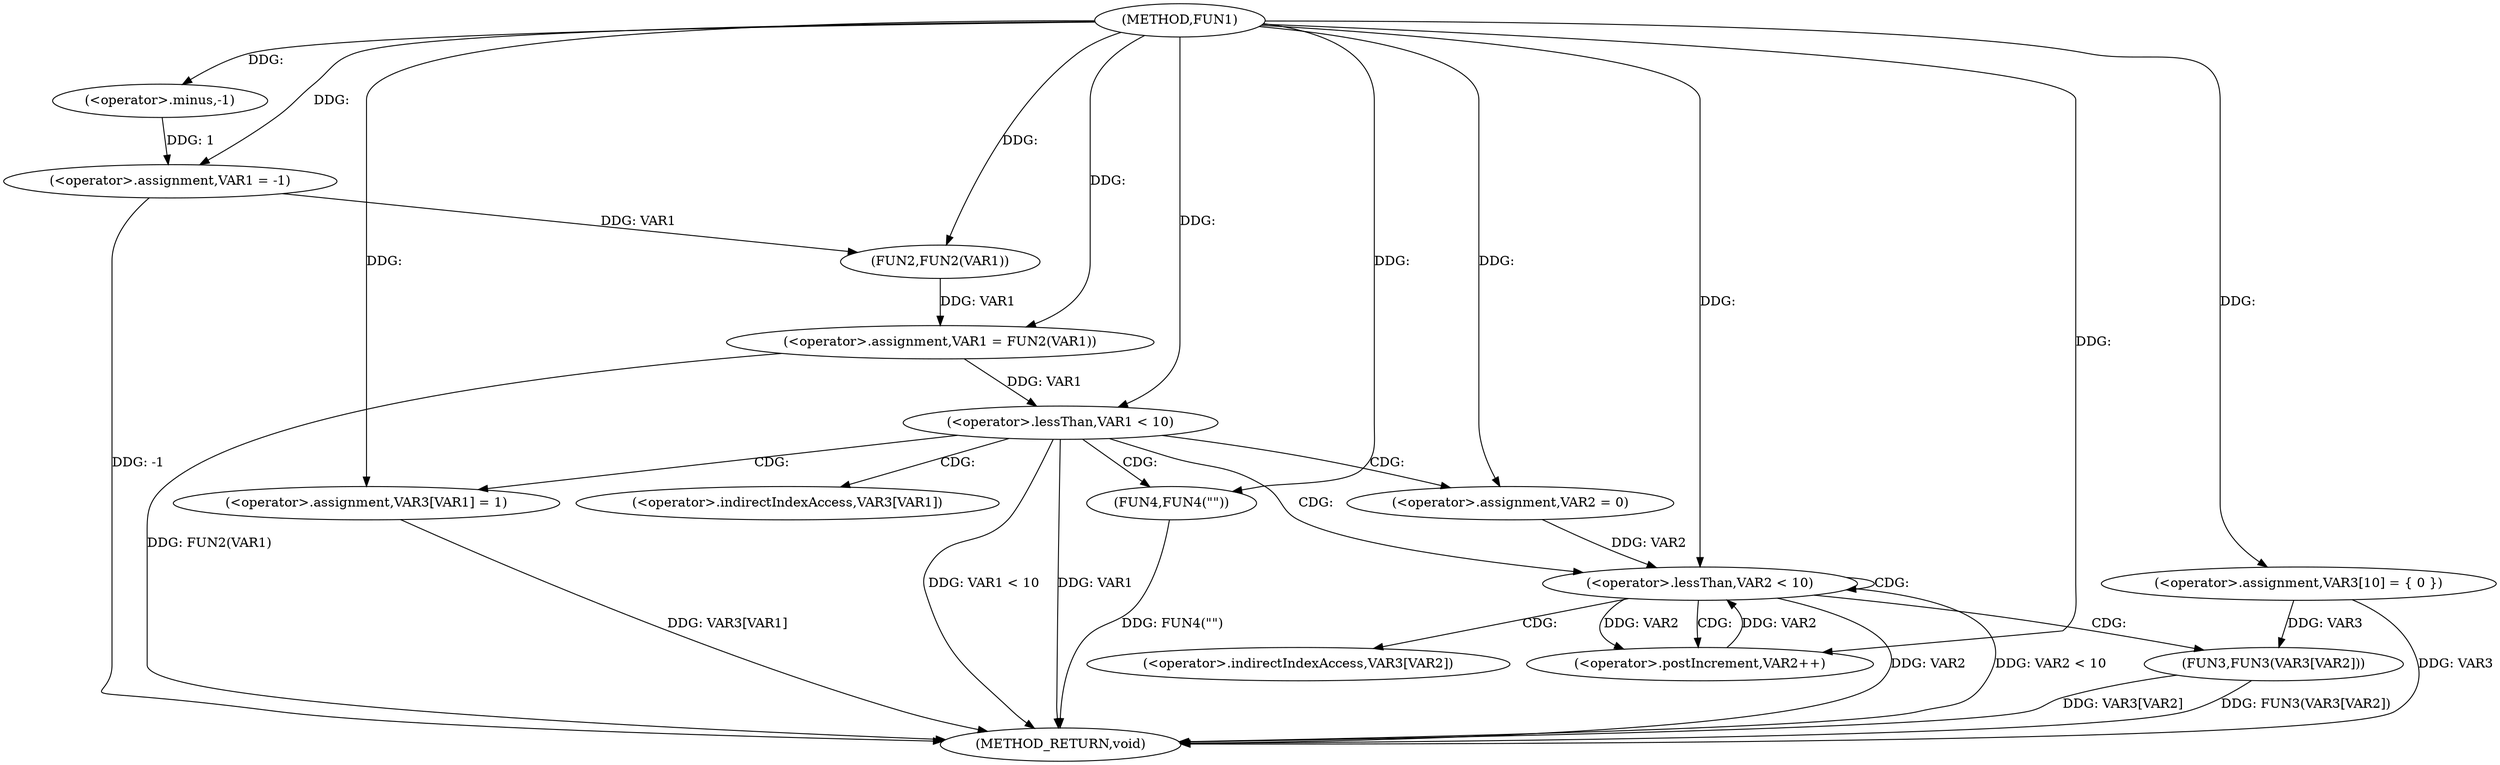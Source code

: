 digraph FUN1 {  
"1000100" [label = "(METHOD,FUN1)" ]
"1000144" [label = "(METHOD_RETURN,void)" ]
"1000103" [label = "(<operator>.assignment,VAR1 = -1)" ]
"1000105" [label = "(<operator>.minus,-1)" ]
"1000107" [label = "(<operator>.assignment,VAR1 = FUN2(VAR1))" ]
"1000109" [label = "(FUN2,FUN2(VAR1))" ]
"1000114" [label = "(<operator>.assignment,VAR3[10] = { 0 })" ]
"1000117" [label = "(<operator>.lessThan,VAR1 < 10)" ]
"1000121" [label = "(<operator>.assignment,VAR3[VAR1] = 1)" ]
"1000127" [label = "(<operator>.assignment,VAR2 = 0)" ]
"1000130" [label = "(<operator>.lessThan,VAR2 < 10)" ]
"1000133" [label = "(<operator>.postIncrement,VAR2++)" ]
"1000136" [label = "(FUN3,FUN3(VAR3[VAR2]))" ]
"1000142" [label = "(FUN4,FUN4(\"\"))" ]
"1000122" [label = "(<operator>.indirectIndexAccess,VAR3[VAR1])" ]
"1000137" [label = "(<operator>.indirectIndexAccess,VAR3[VAR2])" ]
  "1000117" -> "1000144"  [ label = "DDG: VAR1 < 10"] 
  "1000130" -> "1000144"  [ label = "DDG: VAR2 < 10"] 
  "1000142" -> "1000144"  [ label = "DDG: FUN4(\"\")"] 
  "1000103" -> "1000144"  [ label = "DDG: -1"] 
  "1000117" -> "1000144"  [ label = "DDG: VAR1"] 
  "1000130" -> "1000144"  [ label = "DDG: VAR2"] 
  "1000114" -> "1000144"  [ label = "DDG: VAR3"] 
  "1000136" -> "1000144"  [ label = "DDG: FUN3(VAR3[VAR2])"] 
  "1000121" -> "1000144"  [ label = "DDG: VAR3[VAR1]"] 
  "1000136" -> "1000144"  [ label = "DDG: VAR3[VAR2]"] 
  "1000107" -> "1000144"  [ label = "DDG: FUN2(VAR1)"] 
  "1000105" -> "1000103"  [ label = "DDG: 1"] 
  "1000100" -> "1000103"  [ label = "DDG: "] 
  "1000100" -> "1000105"  [ label = "DDG: "] 
  "1000109" -> "1000107"  [ label = "DDG: VAR1"] 
  "1000100" -> "1000107"  [ label = "DDG: "] 
  "1000103" -> "1000109"  [ label = "DDG: VAR1"] 
  "1000100" -> "1000109"  [ label = "DDG: "] 
  "1000100" -> "1000114"  [ label = "DDG: "] 
  "1000107" -> "1000117"  [ label = "DDG: VAR1"] 
  "1000100" -> "1000117"  [ label = "DDG: "] 
  "1000100" -> "1000121"  [ label = "DDG: "] 
  "1000100" -> "1000127"  [ label = "DDG: "] 
  "1000133" -> "1000130"  [ label = "DDG: VAR2"] 
  "1000127" -> "1000130"  [ label = "DDG: VAR2"] 
  "1000100" -> "1000130"  [ label = "DDG: "] 
  "1000130" -> "1000133"  [ label = "DDG: VAR2"] 
  "1000100" -> "1000133"  [ label = "DDG: "] 
  "1000114" -> "1000136"  [ label = "DDG: VAR3"] 
  "1000100" -> "1000142"  [ label = "DDG: "] 
  "1000117" -> "1000142"  [ label = "CDG: "] 
  "1000117" -> "1000121"  [ label = "CDG: "] 
  "1000117" -> "1000130"  [ label = "CDG: "] 
  "1000117" -> "1000127"  [ label = "CDG: "] 
  "1000117" -> "1000122"  [ label = "CDG: "] 
  "1000130" -> "1000137"  [ label = "CDG: "] 
  "1000130" -> "1000130"  [ label = "CDG: "] 
  "1000130" -> "1000133"  [ label = "CDG: "] 
  "1000130" -> "1000136"  [ label = "CDG: "] 
}
